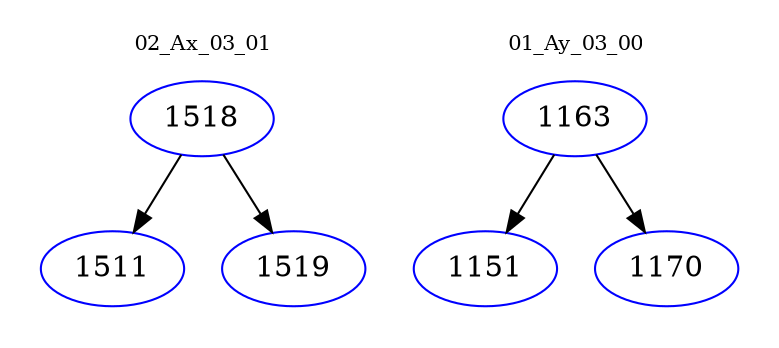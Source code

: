 digraph{
subgraph cluster_0 {
color = white
label = "02_Ax_03_01";
fontsize=10;
T0_1518 [label="1518", color="blue"]
T0_1518 -> T0_1511 [color="black"]
T0_1511 [label="1511", color="blue"]
T0_1518 -> T0_1519 [color="black"]
T0_1519 [label="1519", color="blue"]
}
subgraph cluster_1 {
color = white
label = "01_Ay_03_00";
fontsize=10;
T1_1163 [label="1163", color="blue"]
T1_1163 -> T1_1151 [color="black"]
T1_1151 [label="1151", color="blue"]
T1_1163 -> T1_1170 [color="black"]
T1_1170 [label="1170", color="blue"]
}
}
